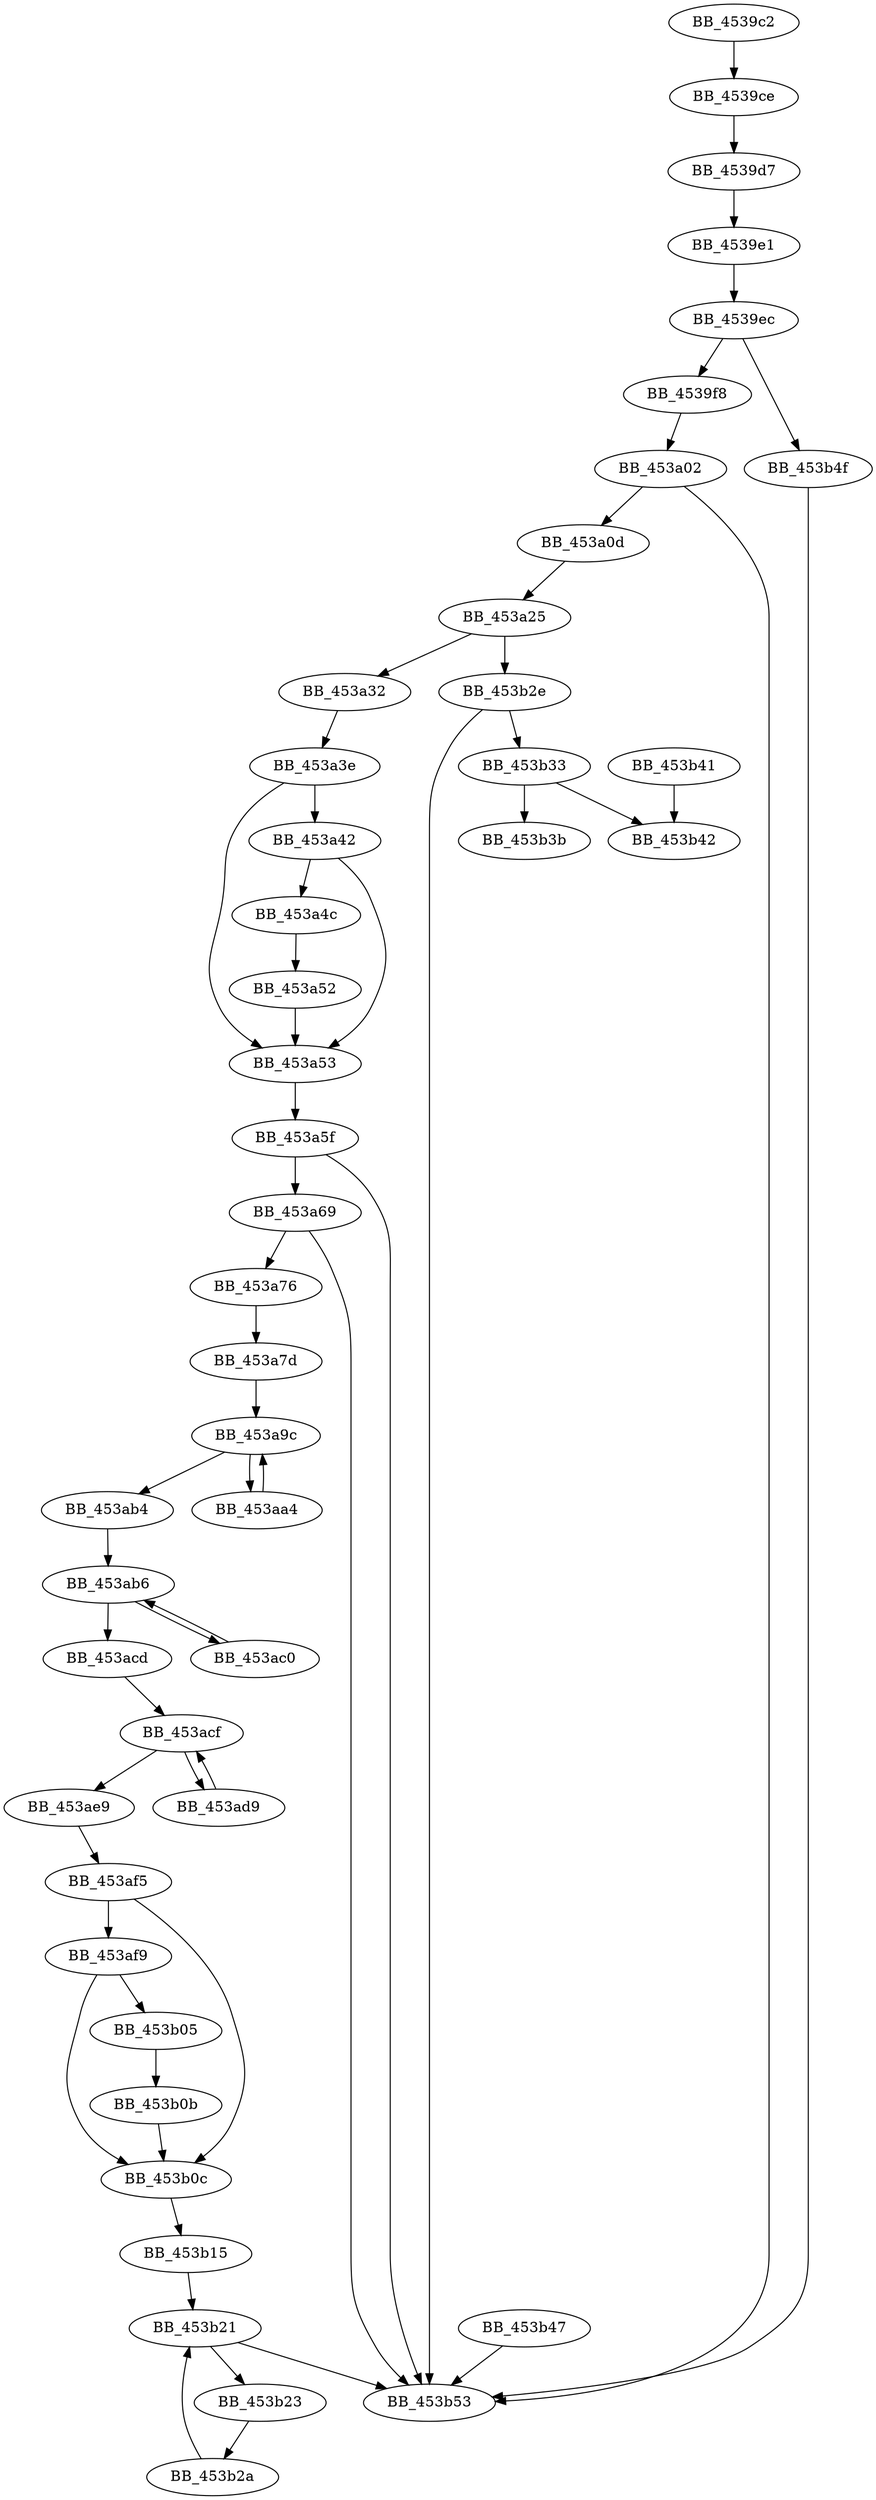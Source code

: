 DiGraph sub_4539C2{
BB_4539c2->BB_4539ce
BB_4539ce->BB_4539d7
BB_4539d7->BB_4539e1
BB_4539e1->BB_4539ec
BB_4539ec->BB_4539f8
BB_4539ec->BB_453b4f
BB_4539f8->BB_453a02
BB_453a02->BB_453a0d
BB_453a02->BB_453b53
BB_453a0d->BB_453a25
BB_453a25->BB_453a32
BB_453a25->BB_453b2e
BB_453a32->BB_453a3e
BB_453a3e->BB_453a42
BB_453a3e->BB_453a53
BB_453a42->BB_453a4c
BB_453a42->BB_453a53
BB_453a4c->BB_453a52
BB_453a52->BB_453a53
BB_453a53->BB_453a5f
BB_453a5f->BB_453a69
BB_453a5f->BB_453b53
BB_453a69->BB_453a76
BB_453a69->BB_453b53
BB_453a76->BB_453a7d
BB_453a7d->BB_453a9c
BB_453a9c->BB_453aa4
BB_453a9c->BB_453ab4
BB_453aa4->BB_453a9c
BB_453ab4->BB_453ab6
BB_453ab6->BB_453ac0
BB_453ab6->BB_453acd
BB_453ac0->BB_453ab6
BB_453acd->BB_453acf
BB_453acf->BB_453ad9
BB_453acf->BB_453ae9
BB_453ad9->BB_453acf
BB_453ae9->BB_453af5
BB_453af5->BB_453af9
BB_453af5->BB_453b0c
BB_453af9->BB_453b05
BB_453af9->BB_453b0c
BB_453b05->BB_453b0b
BB_453b0b->BB_453b0c
BB_453b0c->BB_453b15
BB_453b15->BB_453b21
BB_453b21->BB_453b23
BB_453b21->BB_453b53
BB_453b23->BB_453b2a
BB_453b2a->BB_453b21
BB_453b2e->BB_453b33
BB_453b2e->BB_453b53
BB_453b33->BB_453b3b
BB_453b33->BB_453b42
BB_453b41->BB_453b42
BB_453b47->BB_453b53
BB_453b4f->BB_453b53
}
